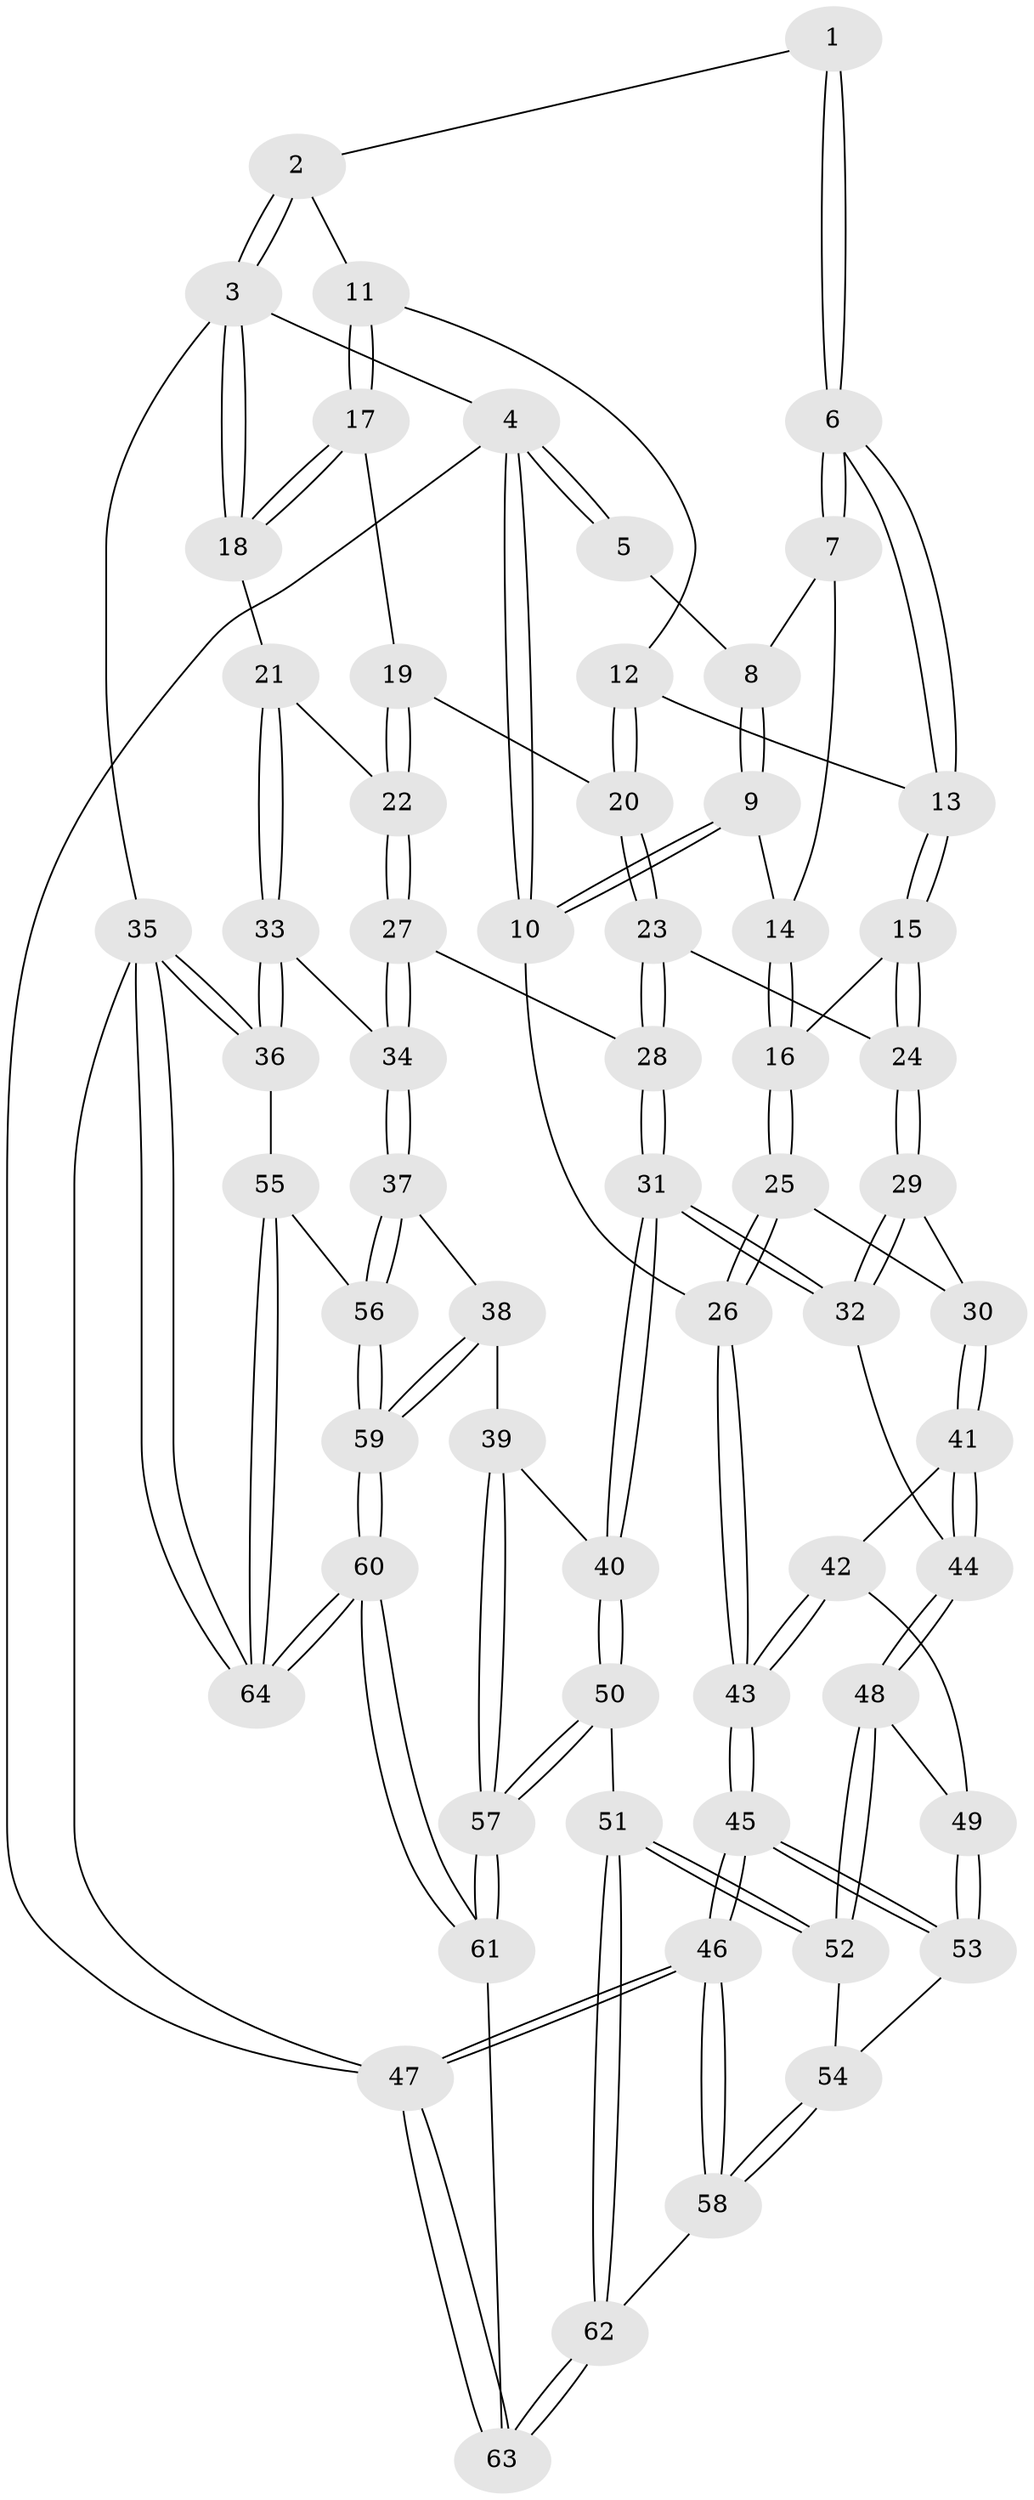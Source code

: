 // Generated by graph-tools (version 1.1) at 2025/17/03/09/25 04:17:06]
// undirected, 64 vertices, 157 edges
graph export_dot {
graph [start="1"]
  node [color=gray90,style=filled];
  1 [pos="+0.3709794675237863+0"];
  2 [pos="+0.47334955949953533+0"];
  3 [pos="+1+0"];
  4 [pos="+0+0"];
  5 [pos="+0.11388187826050347+0"];
  6 [pos="+0.23103666494202796+0.135911663768538"];
  7 [pos="+0.1465062569019758+0.06201282872104874"];
  8 [pos="+0.13679028058063922+0.02250789578013425"];
  9 [pos="+0+0.14215947074564528"];
  10 [pos="+0+0.15366395880732817"];
  11 [pos="+0.4853039759724832+0.06958824823252337"];
  12 [pos="+0.4784558914309568+0.10485149625003559"];
  13 [pos="+0.25573567458513813+0.21904741933949556"];
  14 [pos="+0.04284109500782235+0.13956448257617635"];
  15 [pos="+0.24750366622435382+0.24053399180283588"];
  16 [pos="+0.21918217950292315+0.2590461308667592"];
  17 [pos="+0.8014640001784125+0.12745134514491527"];
  18 [pos="+1+0"];
  19 [pos="+0.7027696821058765+0.23996734079668267"];
  20 [pos="+0.5561691063393646+0.2623398037992295"];
  21 [pos="+1+0.0667633235591369"];
  22 [pos="+0.7761765190473101+0.4110612655833863"];
  23 [pos="+0.5165301881404655+0.35362706301218394"];
  24 [pos="+0.4187521707279928+0.37551987233063966"];
  25 [pos="+0.10600077746411365+0.39651878138087315"];
  26 [pos="+0+0.4125706083592719"];
  27 [pos="+0.7648610007169351+0.4633952067116329"];
  28 [pos="+0.6089795304909223+0.4899128411907079"];
  29 [pos="+0.3432843481759249+0.5092414778746275"];
  30 [pos="+0.22330349785329548+0.5242128601246911"];
  31 [pos="+0.5372683563403755+0.6638494465812261"];
  32 [pos="+0.4644637160192463+0.6386427996400792"];
  33 [pos="+1+0.6189471801199092"];
  34 [pos="+0.9309703694456182+0.6334595498727658"];
  35 [pos="+1+1"];
  36 [pos="+1+0.9279208966671334"];
  37 [pos="+0.820340667017036+0.7332757730930011"];
  38 [pos="+0.6718668602333391+0.7603547354469181"];
  39 [pos="+0.5796869049007646+0.7207927449726125"];
  40 [pos="+0.5564222088488612+0.7039882497535466"];
  41 [pos="+0.20419165573824444+0.6149927073371415"];
  42 [pos="+0.16543971331746787+0.6549051876882261"];
  43 [pos="+0+0.7613003015231424"];
  44 [pos="+0.3146062786213754+0.7069926437903137"];
  45 [pos="+0+0.8414785529223997"];
  46 [pos="+0+1"];
  47 [pos="+0+1"];
  48 [pos="+0.310492239803793+0.7294862663088943"];
  49 [pos="+0.190878167219555+0.7402958583558039"];
  50 [pos="+0.404818135508793+0.8486705577380985"];
  51 [pos="+0.34094435071089785+0.8574309805973408"];
  52 [pos="+0.30438953241602096+0.8323734921541618"];
  53 [pos="+0.19666642974198179+0.7870104890575188"];
  54 [pos="+0.2441333134519234+0.83682148761253"];
  55 [pos="+0.8835852441950366+0.8987739672324281"];
  56 [pos="+0.8443880321397474+0.8364524593263831"];
  57 [pos="+0.5111427707576653+0.9992418028744352"];
  58 [pos="+0.14689842586878818+0.9394935956200375"];
  59 [pos="+0.6658241978966006+1"];
  60 [pos="+0.6496412789288734+1"];
  61 [pos="+0.5712699496216208+1"];
  62 [pos="+0.3272439706625369+0.9567733152530007"];
  63 [pos="+0.36465245300012256+1"];
  64 [pos="+0.8585458955811015+1"];
  1 -- 2;
  1 -- 6;
  1 -- 6;
  2 -- 3;
  2 -- 3;
  2 -- 11;
  3 -- 4;
  3 -- 18;
  3 -- 18;
  3 -- 35;
  4 -- 5;
  4 -- 5;
  4 -- 10;
  4 -- 10;
  4 -- 47;
  5 -- 8;
  6 -- 7;
  6 -- 7;
  6 -- 13;
  6 -- 13;
  7 -- 8;
  7 -- 14;
  8 -- 9;
  8 -- 9;
  9 -- 10;
  9 -- 10;
  9 -- 14;
  10 -- 26;
  11 -- 12;
  11 -- 17;
  11 -- 17;
  12 -- 13;
  12 -- 20;
  12 -- 20;
  13 -- 15;
  13 -- 15;
  14 -- 16;
  14 -- 16;
  15 -- 16;
  15 -- 24;
  15 -- 24;
  16 -- 25;
  16 -- 25;
  17 -- 18;
  17 -- 18;
  17 -- 19;
  18 -- 21;
  19 -- 20;
  19 -- 22;
  19 -- 22;
  20 -- 23;
  20 -- 23;
  21 -- 22;
  21 -- 33;
  21 -- 33;
  22 -- 27;
  22 -- 27;
  23 -- 24;
  23 -- 28;
  23 -- 28;
  24 -- 29;
  24 -- 29;
  25 -- 26;
  25 -- 26;
  25 -- 30;
  26 -- 43;
  26 -- 43;
  27 -- 28;
  27 -- 34;
  27 -- 34;
  28 -- 31;
  28 -- 31;
  29 -- 30;
  29 -- 32;
  29 -- 32;
  30 -- 41;
  30 -- 41;
  31 -- 32;
  31 -- 32;
  31 -- 40;
  31 -- 40;
  32 -- 44;
  33 -- 34;
  33 -- 36;
  33 -- 36;
  34 -- 37;
  34 -- 37;
  35 -- 36;
  35 -- 36;
  35 -- 64;
  35 -- 64;
  35 -- 47;
  36 -- 55;
  37 -- 38;
  37 -- 56;
  37 -- 56;
  38 -- 39;
  38 -- 59;
  38 -- 59;
  39 -- 40;
  39 -- 57;
  39 -- 57;
  40 -- 50;
  40 -- 50;
  41 -- 42;
  41 -- 44;
  41 -- 44;
  42 -- 43;
  42 -- 43;
  42 -- 49;
  43 -- 45;
  43 -- 45;
  44 -- 48;
  44 -- 48;
  45 -- 46;
  45 -- 46;
  45 -- 53;
  45 -- 53;
  46 -- 47;
  46 -- 47;
  46 -- 58;
  46 -- 58;
  47 -- 63;
  47 -- 63;
  48 -- 49;
  48 -- 52;
  48 -- 52;
  49 -- 53;
  49 -- 53;
  50 -- 51;
  50 -- 57;
  50 -- 57;
  51 -- 52;
  51 -- 52;
  51 -- 62;
  51 -- 62;
  52 -- 54;
  53 -- 54;
  54 -- 58;
  54 -- 58;
  55 -- 56;
  55 -- 64;
  55 -- 64;
  56 -- 59;
  56 -- 59;
  57 -- 61;
  57 -- 61;
  58 -- 62;
  59 -- 60;
  59 -- 60;
  60 -- 61;
  60 -- 61;
  60 -- 64;
  60 -- 64;
  61 -- 63;
  62 -- 63;
  62 -- 63;
}
